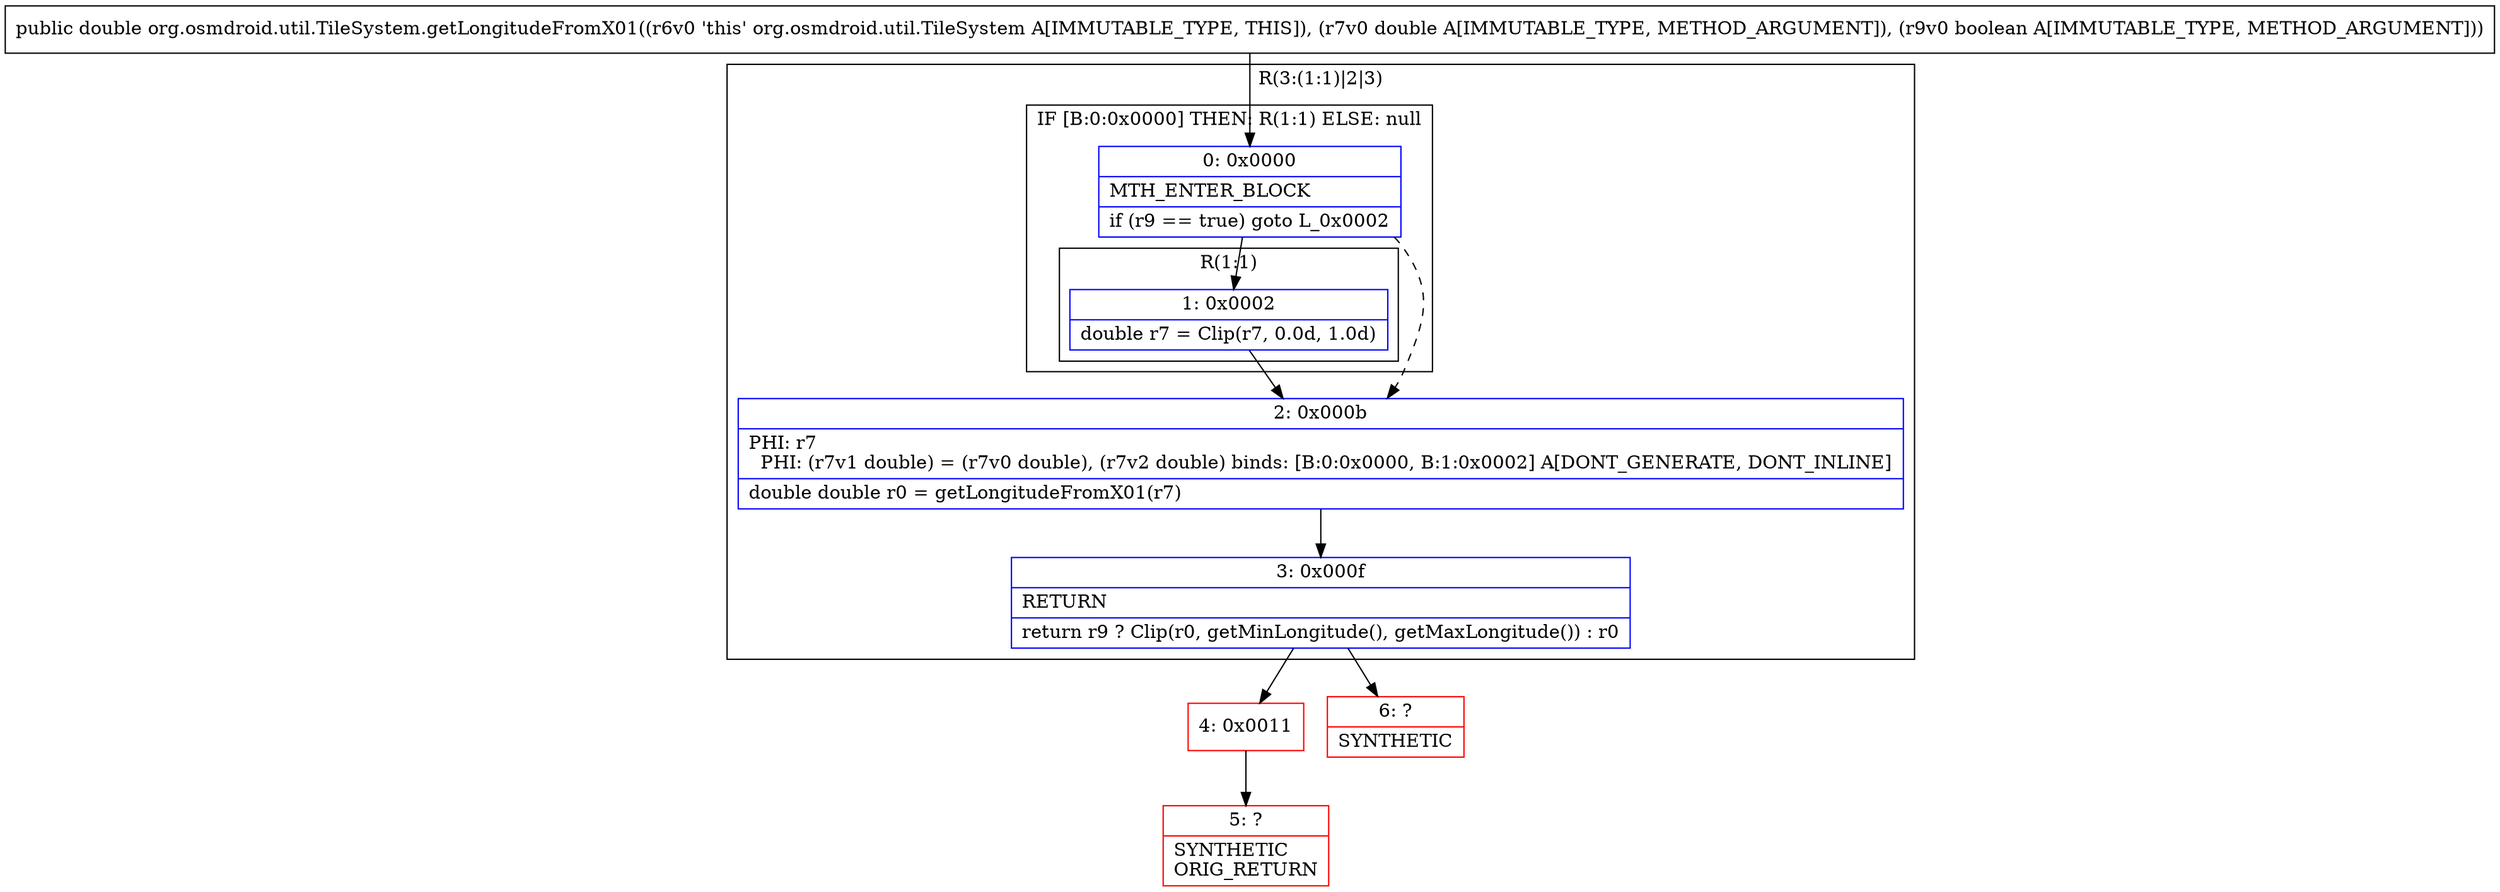 digraph "CFG fororg.osmdroid.util.TileSystem.getLongitudeFromX01(DZ)D" {
subgraph cluster_Region_2079372452 {
label = "R(3:(1:1)|2|3)";
node [shape=record,color=blue];
subgraph cluster_IfRegion_1687385125 {
label = "IF [B:0:0x0000] THEN: R(1:1) ELSE: null";
node [shape=record,color=blue];
Node_0 [shape=record,label="{0\:\ 0x0000|MTH_ENTER_BLOCK\l|if (r9 == true) goto L_0x0002\l}"];
subgraph cluster_Region_104976580 {
label = "R(1:1)";
node [shape=record,color=blue];
Node_1 [shape=record,label="{1\:\ 0x0002|double r7 = Clip(r7, 0.0d, 1.0d)\l}"];
}
}
Node_2 [shape=record,label="{2\:\ 0x000b|PHI: r7 \l  PHI: (r7v1 double) = (r7v0 double), (r7v2 double) binds: [B:0:0x0000, B:1:0x0002] A[DONT_GENERATE, DONT_INLINE]\l|double double r0 = getLongitudeFromX01(r7)\l}"];
Node_3 [shape=record,label="{3\:\ 0x000f|RETURN\l|return r9 ? Clip(r0, getMinLongitude(), getMaxLongitude()) : r0\l}"];
}
Node_4 [shape=record,color=red,label="{4\:\ 0x0011}"];
Node_5 [shape=record,color=red,label="{5\:\ ?|SYNTHETIC\lORIG_RETURN\l}"];
Node_6 [shape=record,color=red,label="{6\:\ ?|SYNTHETIC\l}"];
MethodNode[shape=record,label="{public double org.osmdroid.util.TileSystem.getLongitudeFromX01((r6v0 'this' org.osmdroid.util.TileSystem A[IMMUTABLE_TYPE, THIS]), (r7v0 double A[IMMUTABLE_TYPE, METHOD_ARGUMENT]), (r9v0 boolean A[IMMUTABLE_TYPE, METHOD_ARGUMENT])) }"];
MethodNode -> Node_0;
Node_0 -> Node_1;
Node_0 -> Node_2[style=dashed];
Node_1 -> Node_2;
Node_2 -> Node_3;
Node_3 -> Node_4;
Node_3 -> Node_6;
Node_4 -> Node_5;
}

